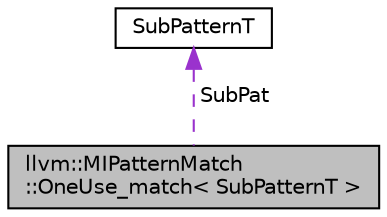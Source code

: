 digraph "llvm::MIPatternMatch::OneUse_match&lt; SubPatternT &gt;"
{
 // LATEX_PDF_SIZE
  bgcolor="transparent";
  edge [fontname="Helvetica",fontsize="10",labelfontname="Helvetica",labelfontsize="10"];
  node [fontname="Helvetica",fontsize="10",shape="box"];
  Node1 [label="llvm::MIPatternMatch\l::OneUse_match\< SubPatternT \>",height=0.2,width=0.4,color="black", fillcolor="grey75", style="filled", fontcolor="black",tooltip=" "];
  Node2 -> Node1 [dir="back",color="darkorchid3",fontsize="10",style="dashed",label=" SubPat" ,fontname="Helvetica"];
  Node2 [label="SubPatternT",height=0.2,width=0.4,color="black",tooltip=" "];
}

